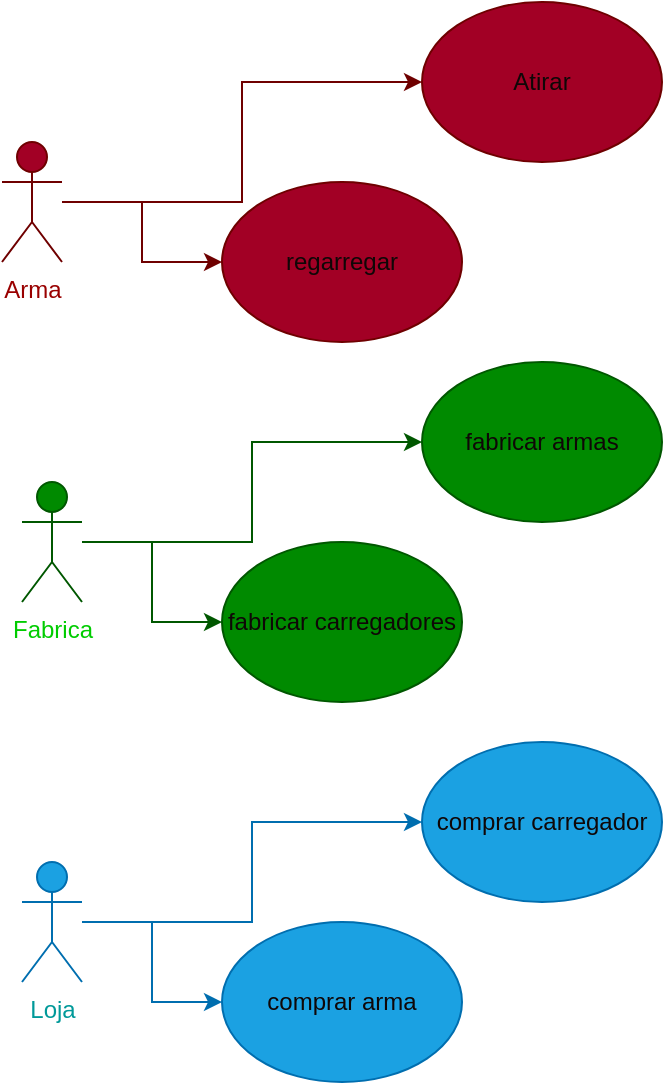 <mxfile version="21.3.4" type="github">
  <diagram name="Página-1" id="pgC6iii4llwk433DtZOT">
    <mxGraphModel dx="1441" dy="774" grid="1" gridSize="10" guides="1" tooltips="1" connect="1" arrows="1" fold="1" page="1" pageScale="1" pageWidth="827" pageHeight="1169" math="0" shadow="0">
      <root>
        <mxCell id="0" />
        <mxCell id="1" parent="0" />
        <mxCell id="bZ_3XIyZTwR2hqBgu9SZ-13" style="edgeStyle=orthogonalEdgeStyle;rounded=0;orthogonalLoop=1;jettySize=auto;html=1;entryX=0;entryY=0.5;entryDx=0;entryDy=0;fillColor=#a20025;strokeColor=#6F0000;" edge="1" parent="1" source="bZ_3XIyZTwR2hqBgu9SZ-1" target="bZ_3XIyZTwR2hqBgu9SZ-2">
          <mxGeometry relative="1" as="geometry" />
        </mxCell>
        <mxCell id="bZ_3XIyZTwR2hqBgu9SZ-14" style="edgeStyle=orthogonalEdgeStyle;rounded=0;orthogonalLoop=1;jettySize=auto;html=1;entryX=0;entryY=0.5;entryDx=0;entryDy=0;fillColor=#a20025;strokeColor=#6F0000;" edge="1" parent="1" source="bZ_3XIyZTwR2hqBgu9SZ-1" target="bZ_3XIyZTwR2hqBgu9SZ-3">
          <mxGeometry relative="1" as="geometry" />
        </mxCell>
        <mxCell id="bZ_3XIyZTwR2hqBgu9SZ-1" value="Arma" style="shape=umlActor;verticalLabelPosition=bottom;verticalAlign=top;html=1;outlineConnect=0;fillColor=#a20025;fontColor=#990000;strokeColor=#6F0000;" vertex="1" parent="1">
          <mxGeometry x="120" y="90" width="30" height="60" as="geometry" />
        </mxCell>
        <mxCell id="bZ_3XIyZTwR2hqBgu9SZ-2" value="Atirar" style="ellipse;whiteSpace=wrap;html=1;fillColor=#a20025;fontColor=#0F0707;strokeColor=#6F0000;" vertex="1" parent="1">
          <mxGeometry x="330" y="20" width="120" height="80" as="geometry" />
        </mxCell>
        <mxCell id="bZ_3XIyZTwR2hqBgu9SZ-3" value="regarregar" style="ellipse;whiteSpace=wrap;html=1;fillColor=#a20025;fontColor=#0F0707;strokeColor=#6F0000;" vertex="1" parent="1">
          <mxGeometry x="230" y="110" width="120" height="80" as="geometry" />
        </mxCell>
        <mxCell id="bZ_3XIyZTwR2hqBgu9SZ-17" style="edgeStyle=orthogonalEdgeStyle;rounded=0;orthogonalLoop=1;jettySize=auto;html=1;entryX=0;entryY=0.5;entryDx=0;entryDy=0;fillColor=#1ba1e2;strokeColor=#006EAF;" edge="1" parent="1" source="bZ_3XIyZTwR2hqBgu9SZ-4" target="bZ_3XIyZTwR2hqBgu9SZ-6">
          <mxGeometry relative="1" as="geometry" />
        </mxCell>
        <mxCell id="bZ_3XIyZTwR2hqBgu9SZ-18" style="edgeStyle=orthogonalEdgeStyle;rounded=0;orthogonalLoop=1;jettySize=auto;html=1;entryX=0;entryY=0.5;entryDx=0;entryDy=0;fillColor=#1ba1e2;strokeColor=#006EAF;" edge="1" parent="1" source="bZ_3XIyZTwR2hqBgu9SZ-4" target="bZ_3XIyZTwR2hqBgu9SZ-5">
          <mxGeometry relative="1" as="geometry" />
        </mxCell>
        <mxCell id="bZ_3XIyZTwR2hqBgu9SZ-4" value="Loja&lt;br&gt;" style="shape=umlActor;verticalLabelPosition=bottom;verticalAlign=top;html=1;outlineConnect=0;fillColor=#1ba1e2;fontColor=#009999;strokeColor=#006EAF;" vertex="1" parent="1">
          <mxGeometry x="130" y="450" width="30" height="60" as="geometry" />
        </mxCell>
        <mxCell id="bZ_3XIyZTwR2hqBgu9SZ-5" value="comprar carregador" style="ellipse;whiteSpace=wrap;html=1;fillColor=#1ba1e2;fontColor=#0F0707;strokeColor=#006EAF;" vertex="1" parent="1">
          <mxGeometry x="330" y="390" width="120" height="80" as="geometry" />
        </mxCell>
        <mxCell id="bZ_3XIyZTwR2hqBgu9SZ-6" value="comprar arma" style="ellipse;whiteSpace=wrap;html=1;fillColor=#1ba1e2;fontColor=#0F0707;strokeColor=#006EAF;" vertex="1" parent="1">
          <mxGeometry x="230" y="480" width="120" height="80" as="geometry" />
        </mxCell>
        <mxCell id="bZ_3XIyZTwR2hqBgu9SZ-15" style="edgeStyle=orthogonalEdgeStyle;rounded=0;orthogonalLoop=1;jettySize=auto;html=1;entryX=0;entryY=0.5;entryDx=0;entryDy=0;fillColor=#008a00;strokeColor=#005700;" edge="1" parent="1" source="bZ_3XIyZTwR2hqBgu9SZ-8" target="bZ_3XIyZTwR2hqBgu9SZ-11">
          <mxGeometry relative="1" as="geometry" />
        </mxCell>
        <mxCell id="bZ_3XIyZTwR2hqBgu9SZ-16" style="edgeStyle=orthogonalEdgeStyle;rounded=0;orthogonalLoop=1;jettySize=auto;html=1;entryX=0;entryY=0.5;entryDx=0;entryDy=0;fillColor=#008a00;strokeColor=#005700;" edge="1" parent="1" source="bZ_3XIyZTwR2hqBgu9SZ-8" target="bZ_3XIyZTwR2hqBgu9SZ-10">
          <mxGeometry relative="1" as="geometry" />
        </mxCell>
        <mxCell id="bZ_3XIyZTwR2hqBgu9SZ-8" value="Fabrica&lt;br&gt;" style="shape=umlActor;verticalLabelPosition=bottom;verticalAlign=top;html=1;outlineConnect=0;fillColor=#008a00;fontColor=#00CC00;strokeColor=#005700;" vertex="1" parent="1">
          <mxGeometry x="130" y="260" width="30" height="60" as="geometry" />
        </mxCell>
        <mxCell id="bZ_3XIyZTwR2hqBgu9SZ-10" value="fabricar armas" style="ellipse;whiteSpace=wrap;html=1;fillColor=#008a00;fontColor=#0F0707;strokeColor=#005700;" vertex="1" parent="1">
          <mxGeometry x="330" y="200" width="120" height="80" as="geometry" />
        </mxCell>
        <mxCell id="bZ_3XIyZTwR2hqBgu9SZ-11" value="fabricar carregadores" style="ellipse;whiteSpace=wrap;html=1;fillColor=#008a00;fontColor=#0F0707;strokeColor=#005700;" vertex="1" parent="1">
          <mxGeometry x="230" y="290" width="120" height="80" as="geometry" />
        </mxCell>
      </root>
    </mxGraphModel>
  </diagram>
</mxfile>
